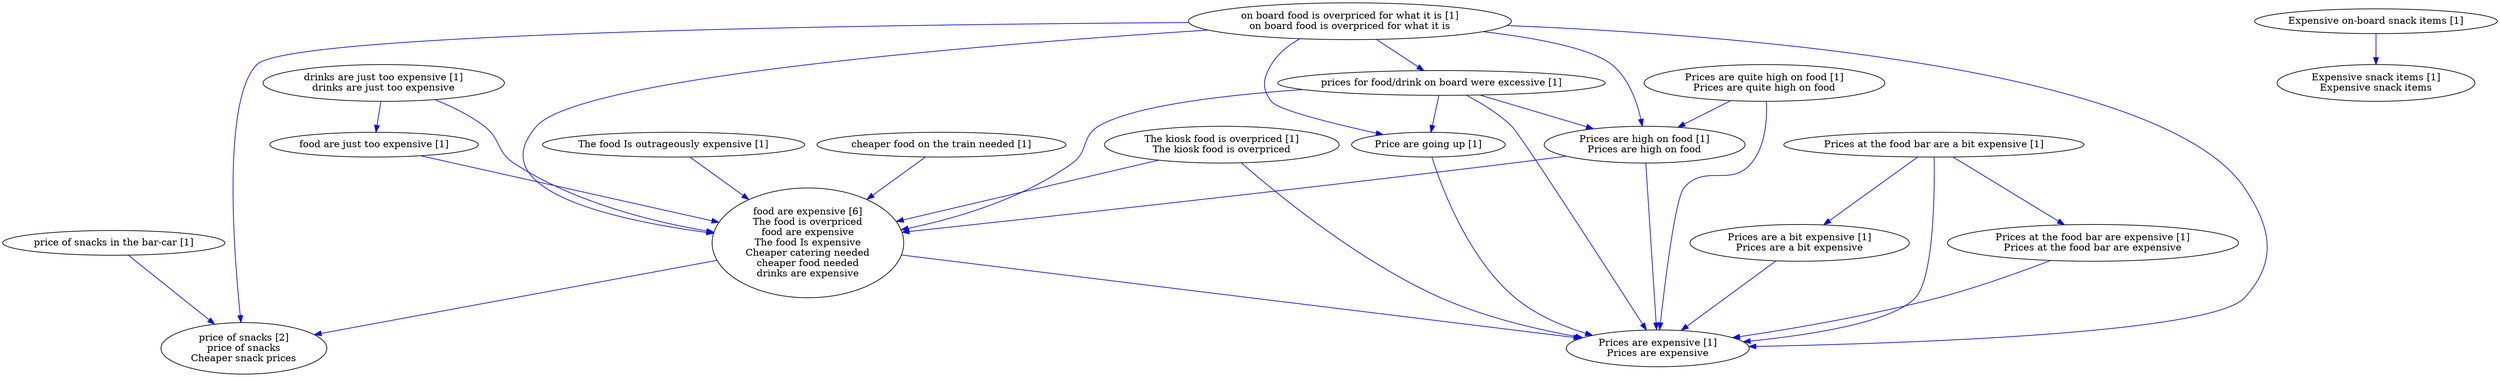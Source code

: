 digraph collapsedGraph {
"price of snacks [2]\nprice of snacks\nCheaper snack prices""food are expensive [6]\nThe food is overpriced\nfood are expensive\nThe food Is expensive\nCheaper catering needed\ncheaper food needed\ndrinks are expensive""Expensive on-board snack items [1]""Expensive snack items [1]\nExpensive snack items""Price are going up [1]""Prices are quite high on food [1]\nPrices are quite high on food""Prices are high on food [1]\nPrices are high on food""Prices at the food bar are a bit expensive [1]""Prices at the food bar are expensive [1]\nPrices at the food bar are expensive""Prices are expensive [1]\nPrices are expensive""Prices are a bit expensive [1]\nPrices are a bit expensive""The food Is outrageously expensive [1]""The kiosk food is overpriced [1]\nThe kiosk food is overpriced""cheaper food on the train needed [1]""drinks are just too expensive [1]\ndrinks are just too expensive""food are just too expensive [1]""on board food is overpriced for what it is [1]\non board food is overpriced for what it is""price of snacks in the bar-car [1]""prices for food/drink on board were excessive [1]""Expensive on-board snack items [1]" -> "Expensive snack items [1]\nExpensive snack items" [color=blue]
"Prices are quite high on food [1]\nPrices are quite high on food" -> "Prices are high on food [1]\nPrices are high on food" [color=blue]
"Prices at the food bar are a bit expensive [1]" -> "Prices at the food bar are expensive [1]\nPrices at the food bar are expensive" [color=blue]
"Prices at the food bar are expensive [1]\nPrices at the food bar are expensive" -> "Prices are expensive [1]\nPrices are expensive" [color=blue]
"Prices at the food bar are a bit expensive [1]" -> "Prices are a bit expensive [1]\nPrices are a bit expensive" [color=blue]
"Prices are a bit expensive [1]\nPrices are a bit expensive" -> "Prices are expensive [1]\nPrices are expensive" [color=blue]
"Prices at the food bar are a bit expensive [1]" -> "Prices are expensive [1]\nPrices are expensive" [color=blue]
"food are expensive [6]\nThe food is overpriced\nfood are expensive\nThe food Is expensive\nCheaper catering needed\ncheaper food needed\ndrinks are expensive" -> "Prices are expensive [1]\nPrices are expensive" [color=blue]
"Prices are high on food [1]\nPrices are high on food" -> "Prices are expensive [1]\nPrices are expensive" [color=blue]
"Price are going up [1]" -> "Prices are expensive [1]\nPrices are expensive" [color=blue]
"Prices are quite high on food [1]\nPrices are quite high on food" -> "Prices are expensive [1]\nPrices are expensive" [color=blue]
"The food Is outrageously expensive [1]" -> "food are expensive [6]\nThe food is overpriced\nfood are expensive\nThe food Is expensive\nCheaper catering needed\ncheaper food needed\ndrinks are expensive" [color=blue]
"food are expensive [6]\nThe food is overpriced\nfood are expensive\nThe food Is expensive\nCheaper catering needed\ncheaper food needed\ndrinks are expensive" -> "price of snacks [2]\nprice of snacks\nCheaper snack prices" [color=blue]
"The kiosk food is overpriced [1]\nThe kiosk food is overpriced" -> "food are expensive [6]\nThe food is overpriced\nfood are expensive\nThe food Is expensive\nCheaper catering needed\ncheaper food needed\ndrinks are expensive" [color=blue]
"The kiosk food is overpriced [1]\nThe kiosk food is overpriced" -> "Prices are expensive [1]\nPrices are expensive" [color=blue]
"cheaper food on the train needed [1]" -> "food are expensive [6]\nThe food is overpriced\nfood are expensive\nThe food Is expensive\nCheaper catering needed\ncheaper food needed\ndrinks are expensive" [color=blue]
"drinks are just too expensive [1]\ndrinks are just too expensive" -> "food are expensive [6]\nThe food is overpriced\nfood are expensive\nThe food Is expensive\nCheaper catering needed\ncheaper food needed\ndrinks are expensive" [color=blue]
"food are just too expensive [1]" -> "food are expensive [6]\nThe food is overpriced\nfood are expensive\nThe food Is expensive\nCheaper catering needed\ncheaper food needed\ndrinks are expensive" [color=blue]
"Prices are high on food [1]\nPrices are high on food" -> "food are expensive [6]\nThe food is overpriced\nfood are expensive\nThe food Is expensive\nCheaper catering needed\ncheaper food needed\ndrinks are expensive" [color=blue]
"drinks are just too expensive [1]\ndrinks are just too expensive" -> "food are just too expensive [1]" [color=blue]
"on board food is overpriced for what it is [1]\non board food is overpriced for what it is" -> "food are expensive [6]\nThe food is overpriced\nfood are expensive\nThe food Is expensive\nCheaper catering needed\ncheaper food needed\ndrinks are expensive" [color=blue]
"on board food is overpriced for what it is [1]\non board food is overpriced for what it is" -> "Prices are expensive [1]\nPrices are expensive" [color=blue]
"on board food is overpriced for what it is [1]\non board food is overpriced for what it is" -> "Prices are high on food [1]\nPrices are high on food" [color=blue]
"on board food is overpriced for what it is [1]\non board food is overpriced for what it is" -> "Price are going up [1]" [color=blue]
"on board food is overpriced for what it is [1]\non board food is overpriced for what it is" -> "price of snacks [2]\nprice of snacks\nCheaper snack prices" [color=blue]
"price of snacks in the bar-car [1]" -> "price of snacks [2]\nprice of snacks\nCheaper snack prices" [color=blue]
"prices for food/drink on board were excessive [1]" -> "food are expensive [6]\nThe food is overpriced\nfood are expensive\nThe food Is expensive\nCheaper catering needed\ncheaper food needed\ndrinks are expensive" [color=blue]
"on board food is overpriced for what it is [1]\non board food is overpriced for what it is" -> "prices for food/drink on board were excessive [1]" [color=blue]
"prices for food/drink on board were excessive [1]" -> "Prices are high on food [1]\nPrices are high on food" [color=blue]
"prices for food/drink on board were excessive [1]" -> "Prices are expensive [1]\nPrices are expensive" [color=blue]
"prices for food/drink on board were excessive [1]" -> "Price are going up [1]" [color=blue]
}